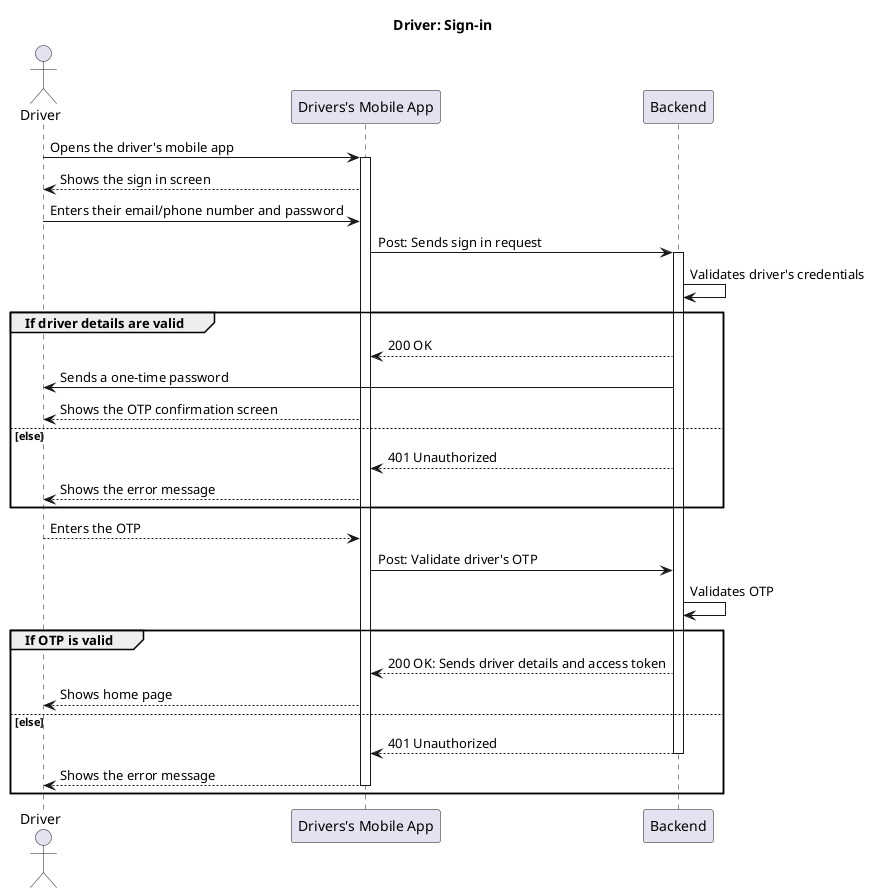 @startuml

title "Driver: Sign-in"

actor Driver as D

participant "Drivers's Mobile App" as App
participant Backend

D -> App ++: Opens the driver's mobile app
D <-- App: Shows the sign in screen
D -> App: Enters their email/phone number and password
App -> Backend ++: Post: Sends sign in request
Backend -> Backend: Validates driver's credentials
group If driver details are valid
  App <-- Backend: 200 OK
  D <- Backend: Sends a one-time password
  D <-- App: Shows the OTP confirmation screen
else else
  App <-- Backend: 401 Unauthorized
  D <-- App: Shows the error message
end
D --> App: Enters the OTP
App -> Backend: Post: Validate driver's OTP
Backend -> Backend: Validates OTP
group If OTP is valid
  App <-- Backend: 200 OK: Sends driver details and access token
  D <-- App: Shows home page
else else
  App <-- Backend --: 401 Unauthorized
  D <-- App --: Shows the error message
end

@enduml
